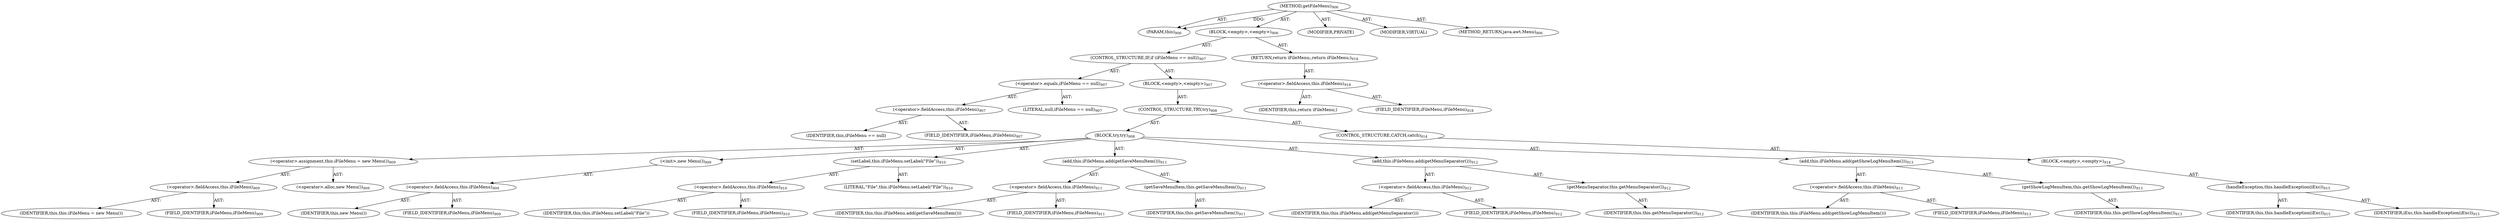 digraph "getFileMenu" {  
"111669149745" [label = <(METHOD,getFileMenu)<SUB>906</SUB>> ]
"115964117030" [label = <(PARAM,this)<SUB>906</SUB>> ]
"25769803940" [label = <(BLOCK,&lt;empty&gt;,&lt;empty&gt;)<SUB>906</SUB>> ]
"47244640365" [label = <(CONTROL_STRUCTURE,IF,if (iFileMenu == null))<SUB>907</SUB>> ]
"30064772022" [label = <(&lt;operator&gt;.equals,iFileMenu == null)<SUB>907</SUB>> ]
"30064772023" [label = <(&lt;operator&gt;.fieldAccess,this.iFileMenu)<SUB>907</SUB>> ]
"68719477372" [label = <(IDENTIFIER,this,iFileMenu == null)> ]
"55834575183" [label = <(FIELD_IDENTIFIER,iFileMenu,iFileMenu)<SUB>907</SUB>> ]
"90194313423" [label = <(LITERAL,null,iFileMenu == null)<SUB>907</SUB>> ]
"25769803941" [label = <(BLOCK,&lt;empty&gt;,&lt;empty&gt;)<SUB>907</SUB>> ]
"47244640366" [label = <(CONTROL_STRUCTURE,TRY,try)<SUB>908</SUB>> ]
"25769803942" [label = <(BLOCK,try,try)<SUB>908</SUB>> ]
"30064772024" [label = <(&lt;operator&gt;.assignment,this.iFileMenu = new Menu())<SUB>909</SUB>> ]
"30064772025" [label = <(&lt;operator&gt;.fieldAccess,this.iFileMenu)<SUB>909</SUB>> ]
"68719477373" [label = <(IDENTIFIER,this,this.iFileMenu = new Menu())> ]
"55834575184" [label = <(FIELD_IDENTIFIER,iFileMenu,iFileMenu)<SUB>909</SUB>> ]
"30064772026" [label = <(&lt;operator&gt;.alloc,new Menu())<SUB>909</SUB>> ]
"30064772027" [label = <(&lt;init&gt;,new Menu())<SUB>909</SUB>> ]
"30064772028" [label = <(&lt;operator&gt;.fieldAccess,this.iFileMenu)<SUB>909</SUB>> ]
"68719477374" [label = <(IDENTIFIER,this,new Menu())> ]
"55834575185" [label = <(FIELD_IDENTIFIER,iFileMenu,iFileMenu)<SUB>909</SUB>> ]
"30064772029" [label = <(setLabel,this.iFileMenu.setLabel(&quot;File&quot;))<SUB>910</SUB>> ]
"30064772030" [label = <(&lt;operator&gt;.fieldAccess,this.iFileMenu)<SUB>910</SUB>> ]
"68719477375" [label = <(IDENTIFIER,this,this.iFileMenu.setLabel(&quot;File&quot;))> ]
"55834575186" [label = <(FIELD_IDENTIFIER,iFileMenu,iFileMenu)<SUB>910</SUB>> ]
"90194313424" [label = <(LITERAL,&quot;File&quot;,this.iFileMenu.setLabel(&quot;File&quot;))<SUB>910</SUB>> ]
"30064772031" [label = <(add,this.iFileMenu.add(getSaveMenuItem()))<SUB>911</SUB>> ]
"30064772032" [label = <(&lt;operator&gt;.fieldAccess,this.iFileMenu)<SUB>911</SUB>> ]
"68719477376" [label = <(IDENTIFIER,this,this.iFileMenu.add(getSaveMenuItem()))> ]
"55834575187" [label = <(FIELD_IDENTIFIER,iFileMenu,iFileMenu)<SUB>911</SUB>> ]
"30064772033" [label = <(getSaveMenuItem,this.getSaveMenuItem())<SUB>911</SUB>> ]
"68719476883" [label = <(IDENTIFIER,this,this.getSaveMenuItem())<SUB>911</SUB>> ]
"30064772034" [label = <(add,this.iFileMenu.add(getMenuSeparator()))<SUB>912</SUB>> ]
"30064772035" [label = <(&lt;operator&gt;.fieldAccess,this.iFileMenu)<SUB>912</SUB>> ]
"68719477377" [label = <(IDENTIFIER,this,this.iFileMenu.add(getMenuSeparator()))> ]
"55834575188" [label = <(FIELD_IDENTIFIER,iFileMenu,iFileMenu)<SUB>912</SUB>> ]
"30064772036" [label = <(getMenuSeparator,this.getMenuSeparator())<SUB>912</SUB>> ]
"68719476884" [label = <(IDENTIFIER,this,this.getMenuSeparator())<SUB>912</SUB>> ]
"30064772037" [label = <(add,this.iFileMenu.add(getShowLogMenuItem()))<SUB>913</SUB>> ]
"30064772038" [label = <(&lt;operator&gt;.fieldAccess,this.iFileMenu)<SUB>913</SUB>> ]
"68719477378" [label = <(IDENTIFIER,this,this.iFileMenu.add(getShowLogMenuItem()))> ]
"55834575189" [label = <(FIELD_IDENTIFIER,iFileMenu,iFileMenu)<SUB>913</SUB>> ]
"30064772039" [label = <(getShowLogMenuItem,this.getShowLogMenuItem())<SUB>913</SUB>> ]
"68719476885" [label = <(IDENTIFIER,this,this.getShowLogMenuItem())<SUB>913</SUB>> ]
"47244640367" [label = <(CONTROL_STRUCTURE,CATCH,catch)<SUB>914</SUB>> ]
"25769803943" [label = <(BLOCK,&lt;empty&gt;,&lt;empty&gt;)<SUB>914</SUB>> ]
"30064772040" [label = <(handleException,this.handleException(iExc))<SUB>915</SUB>> ]
"68719476886" [label = <(IDENTIFIER,this,this.handleException(iExc))<SUB>915</SUB>> ]
"68719477379" [label = <(IDENTIFIER,iExc,this.handleException(iExc))<SUB>915</SUB>> ]
"146028888085" [label = <(RETURN,return iFileMenu;,return iFileMenu;)<SUB>918</SUB>> ]
"30064772041" [label = <(&lt;operator&gt;.fieldAccess,this.iFileMenu)<SUB>918</SUB>> ]
"68719477380" [label = <(IDENTIFIER,this,return iFileMenu;)> ]
"55834575190" [label = <(FIELD_IDENTIFIER,iFileMenu,iFileMenu)<SUB>918</SUB>> ]
"133143986320" [label = <(MODIFIER,PRIVATE)> ]
"133143986321" [label = <(MODIFIER,VIRTUAL)> ]
"128849018929" [label = <(METHOD_RETURN,java.awt.Menu)<SUB>906</SUB>> ]
  "111669149745" -> "115964117030"  [ label = "AST: "] 
  "111669149745" -> "25769803940"  [ label = "AST: "] 
  "111669149745" -> "133143986320"  [ label = "AST: "] 
  "111669149745" -> "133143986321"  [ label = "AST: "] 
  "111669149745" -> "128849018929"  [ label = "AST: "] 
  "25769803940" -> "47244640365"  [ label = "AST: "] 
  "25769803940" -> "146028888085"  [ label = "AST: "] 
  "47244640365" -> "30064772022"  [ label = "AST: "] 
  "47244640365" -> "25769803941"  [ label = "AST: "] 
  "30064772022" -> "30064772023"  [ label = "AST: "] 
  "30064772022" -> "90194313423"  [ label = "AST: "] 
  "30064772023" -> "68719477372"  [ label = "AST: "] 
  "30064772023" -> "55834575183"  [ label = "AST: "] 
  "25769803941" -> "47244640366"  [ label = "AST: "] 
  "47244640366" -> "25769803942"  [ label = "AST: "] 
  "47244640366" -> "47244640367"  [ label = "AST: "] 
  "25769803942" -> "30064772024"  [ label = "AST: "] 
  "25769803942" -> "30064772027"  [ label = "AST: "] 
  "25769803942" -> "30064772029"  [ label = "AST: "] 
  "25769803942" -> "30064772031"  [ label = "AST: "] 
  "25769803942" -> "30064772034"  [ label = "AST: "] 
  "25769803942" -> "30064772037"  [ label = "AST: "] 
  "30064772024" -> "30064772025"  [ label = "AST: "] 
  "30064772024" -> "30064772026"  [ label = "AST: "] 
  "30064772025" -> "68719477373"  [ label = "AST: "] 
  "30064772025" -> "55834575184"  [ label = "AST: "] 
  "30064772027" -> "30064772028"  [ label = "AST: "] 
  "30064772028" -> "68719477374"  [ label = "AST: "] 
  "30064772028" -> "55834575185"  [ label = "AST: "] 
  "30064772029" -> "30064772030"  [ label = "AST: "] 
  "30064772029" -> "90194313424"  [ label = "AST: "] 
  "30064772030" -> "68719477375"  [ label = "AST: "] 
  "30064772030" -> "55834575186"  [ label = "AST: "] 
  "30064772031" -> "30064772032"  [ label = "AST: "] 
  "30064772031" -> "30064772033"  [ label = "AST: "] 
  "30064772032" -> "68719477376"  [ label = "AST: "] 
  "30064772032" -> "55834575187"  [ label = "AST: "] 
  "30064772033" -> "68719476883"  [ label = "AST: "] 
  "30064772034" -> "30064772035"  [ label = "AST: "] 
  "30064772034" -> "30064772036"  [ label = "AST: "] 
  "30064772035" -> "68719477377"  [ label = "AST: "] 
  "30064772035" -> "55834575188"  [ label = "AST: "] 
  "30064772036" -> "68719476884"  [ label = "AST: "] 
  "30064772037" -> "30064772038"  [ label = "AST: "] 
  "30064772037" -> "30064772039"  [ label = "AST: "] 
  "30064772038" -> "68719477378"  [ label = "AST: "] 
  "30064772038" -> "55834575189"  [ label = "AST: "] 
  "30064772039" -> "68719476885"  [ label = "AST: "] 
  "47244640367" -> "25769803943"  [ label = "AST: "] 
  "25769803943" -> "30064772040"  [ label = "AST: "] 
  "30064772040" -> "68719476886"  [ label = "AST: "] 
  "30064772040" -> "68719477379"  [ label = "AST: "] 
  "146028888085" -> "30064772041"  [ label = "AST: "] 
  "30064772041" -> "68719477380"  [ label = "AST: "] 
  "30064772041" -> "55834575190"  [ label = "AST: "] 
  "111669149745" -> "115964117030"  [ label = "DDG: "] 
}
